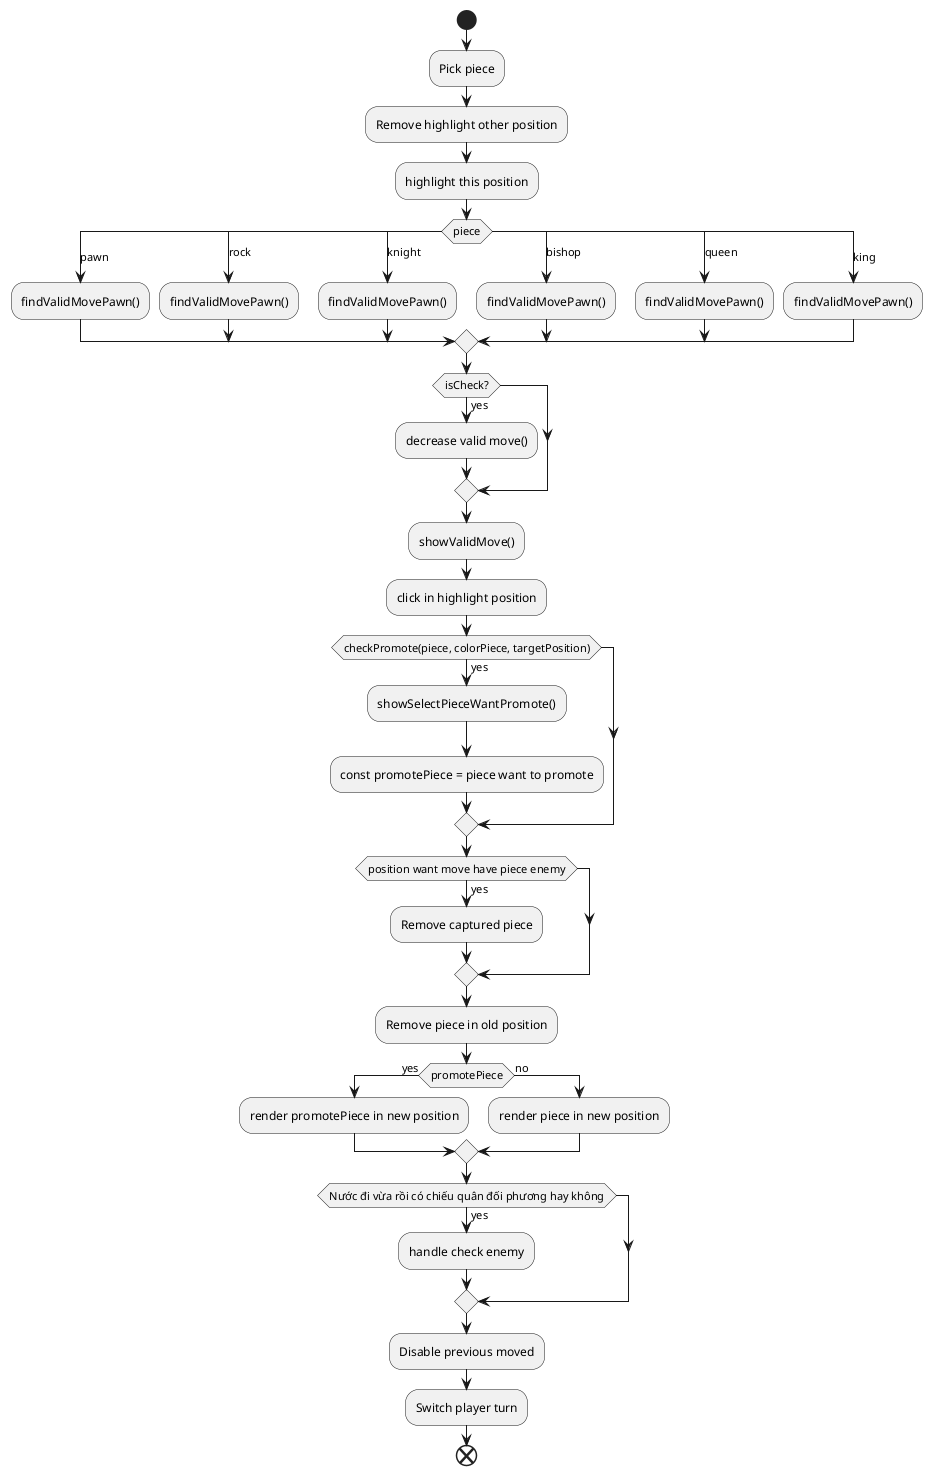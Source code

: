 @startuml
start

:Pick piece;
:Remove highlight other position;
:highlight this position;

switch (piece)
case (pawn)
:findValidMovePawn();
case (rock)
:findValidMovePawn();
case (knight)
:findValidMovePawn();
case (bishop)
:findValidMovePawn();
case (queen)
:findValidMovePawn();
case (king)
:findValidMovePawn();

endswitch



if(isCheck?) then (yes)
    :decrease valid move();
endif

:showValidMove();
:click in highlight position;

if (checkPromote(piece, colorPiece, targetPosition)) then (yes)
    :showSelectPieceWantPromote();
    :const promotePiece = piece want to promote;
endif


if (position want move have piece enemy) then (yes)
    :Remove captured piece;
endif
:Remove piece in old position;

if(promotePiece) then (yes)
    :render promotePiece in new position;
else (no)
    :render piece in new position;
endif
if (Nước đi vừa rồi có chiếu quân đối phương hay không) then (yes)
    :handle check enemy;
endif
:Disable previous moved;
:Switch player turn;


end
@enduml